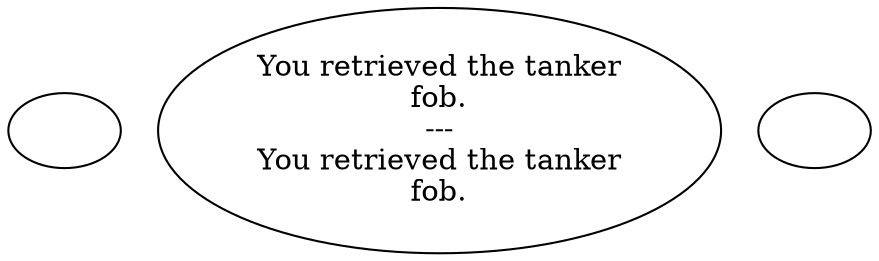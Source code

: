 digraph CTFOB {
  "checkPartyMembersNearDoor" [style=filled       fillcolor="#FFFFFF"       color="#000000"]
  "checkPartyMembersNearDoor" [label=""]
  "spatial_p_proc" [style=filled       fillcolor="#FFFFFF"       color="#000000"]
  "spatial_p_proc" [label="You retrieved the tanker\nfob.\n---\nYou retrieved the tanker\nfob."]
  "start" [style=filled       fillcolor="#FFFFFF"       color="#000000"]
  "start" [label=""]
}